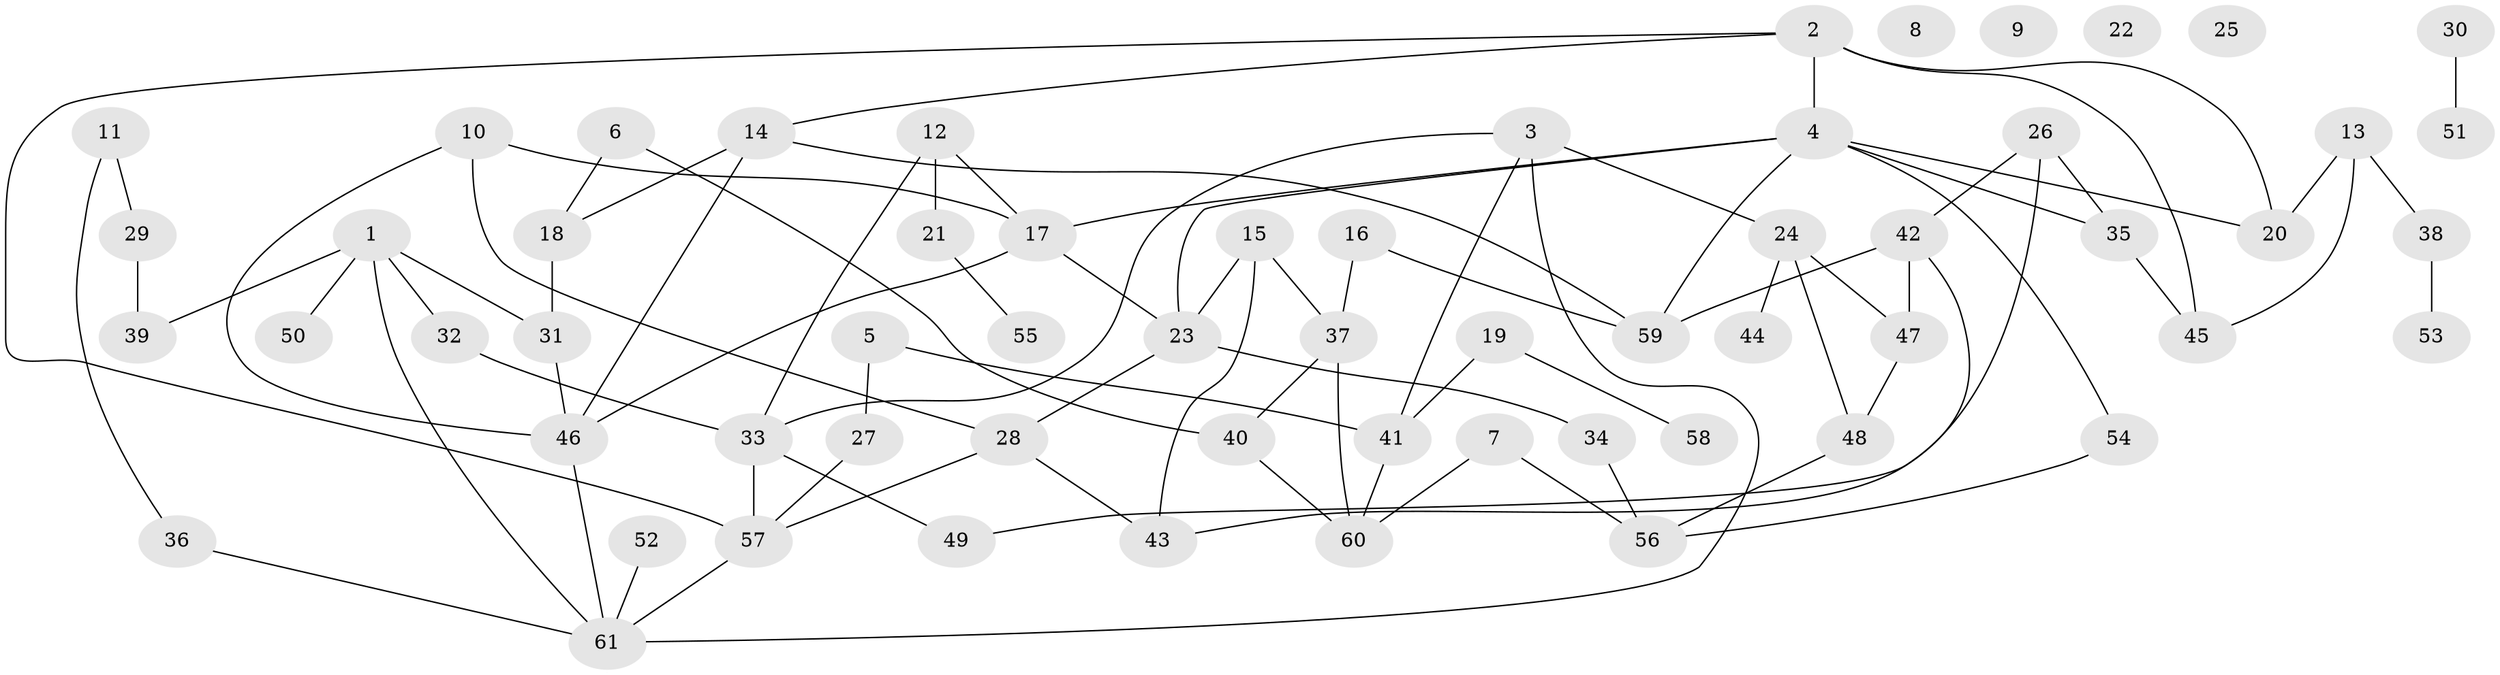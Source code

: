 // Generated by graph-tools (version 1.1) at 2025/39/03/09/25 04:39:19]
// undirected, 61 vertices, 85 edges
graph export_dot {
graph [start="1"]
  node [color=gray90,style=filled];
  1;
  2;
  3;
  4;
  5;
  6;
  7;
  8;
  9;
  10;
  11;
  12;
  13;
  14;
  15;
  16;
  17;
  18;
  19;
  20;
  21;
  22;
  23;
  24;
  25;
  26;
  27;
  28;
  29;
  30;
  31;
  32;
  33;
  34;
  35;
  36;
  37;
  38;
  39;
  40;
  41;
  42;
  43;
  44;
  45;
  46;
  47;
  48;
  49;
  50;
  51;
  52;
  53;
  54;
  55;
  56;
  57;
  58;
  59;
  60;
  61;
  1 -- 31;
  1 -- 32;
  1 -- 39;
  1 -- 50;
  1 -- 61;
  2 -- 4;
  2 -- 14;
  2 -- 20;
  2 -- 45;
  2 -- 57;
  3 -- 24;
  3 -- 33;
  3 -- 41;
  3 -- 61;
  4 -- 17;
  4 -- 20;
  4 -- 23;
  4 -- 35;
  4 -- 54;
  4 -- 59;
  5 -- 27;
  5 -- 41;
  6 -- 18;
  6 -- 40;
  7 -- 56;
  7 -- 60;
  10 -- 17;
  10 -- 28;
  10 -- 46;
  11 -- 29;
  11 -- 36;
  12 -- 17;
  12 -- 21;
  12 -- 33;
  13 -- 20;
  13 -- 38;
  13 -- 45;
  14 -- 18;
  14 -- 46;
  14 -- 59;
  15 -- 23;
  15 -- 37;
  15 -- 43;
  16 -- 37;
  16 -- 59;
  17 -- 23;
  17 -- 46;
  18 -- 31;
  19 -- 41;
  19 -- 58;
  21 -- 55;
  23 -- 28;
  23 -- 34;
  24 -- 44;
  24 -- 47;
  24 -- 48;
  26 -- 35;
  26 -- 42;
  26 -- 49;
  27 -- 57;
  28 -- 43;
  28 -- 57;
  29 -- 39;
  30 -- 51;
  31 -- 46;
  32 -- 33;
  33 -- 49;
  33 -- 57;
  34 -- 56;
  35 -- 45;
  36 -- 61;
  37 -- 40;
  37 -- 60;
  38 -- 53;
  40 -- 60;
  41 -- 60;
  42 -- 43;
  42 -- 47;
  42 -- 59;
  46 -- 61;
  47 -- 48;
  48 -- 56;
  52 -- 61;
  54 -- 56;
  57 -- 61;
}
